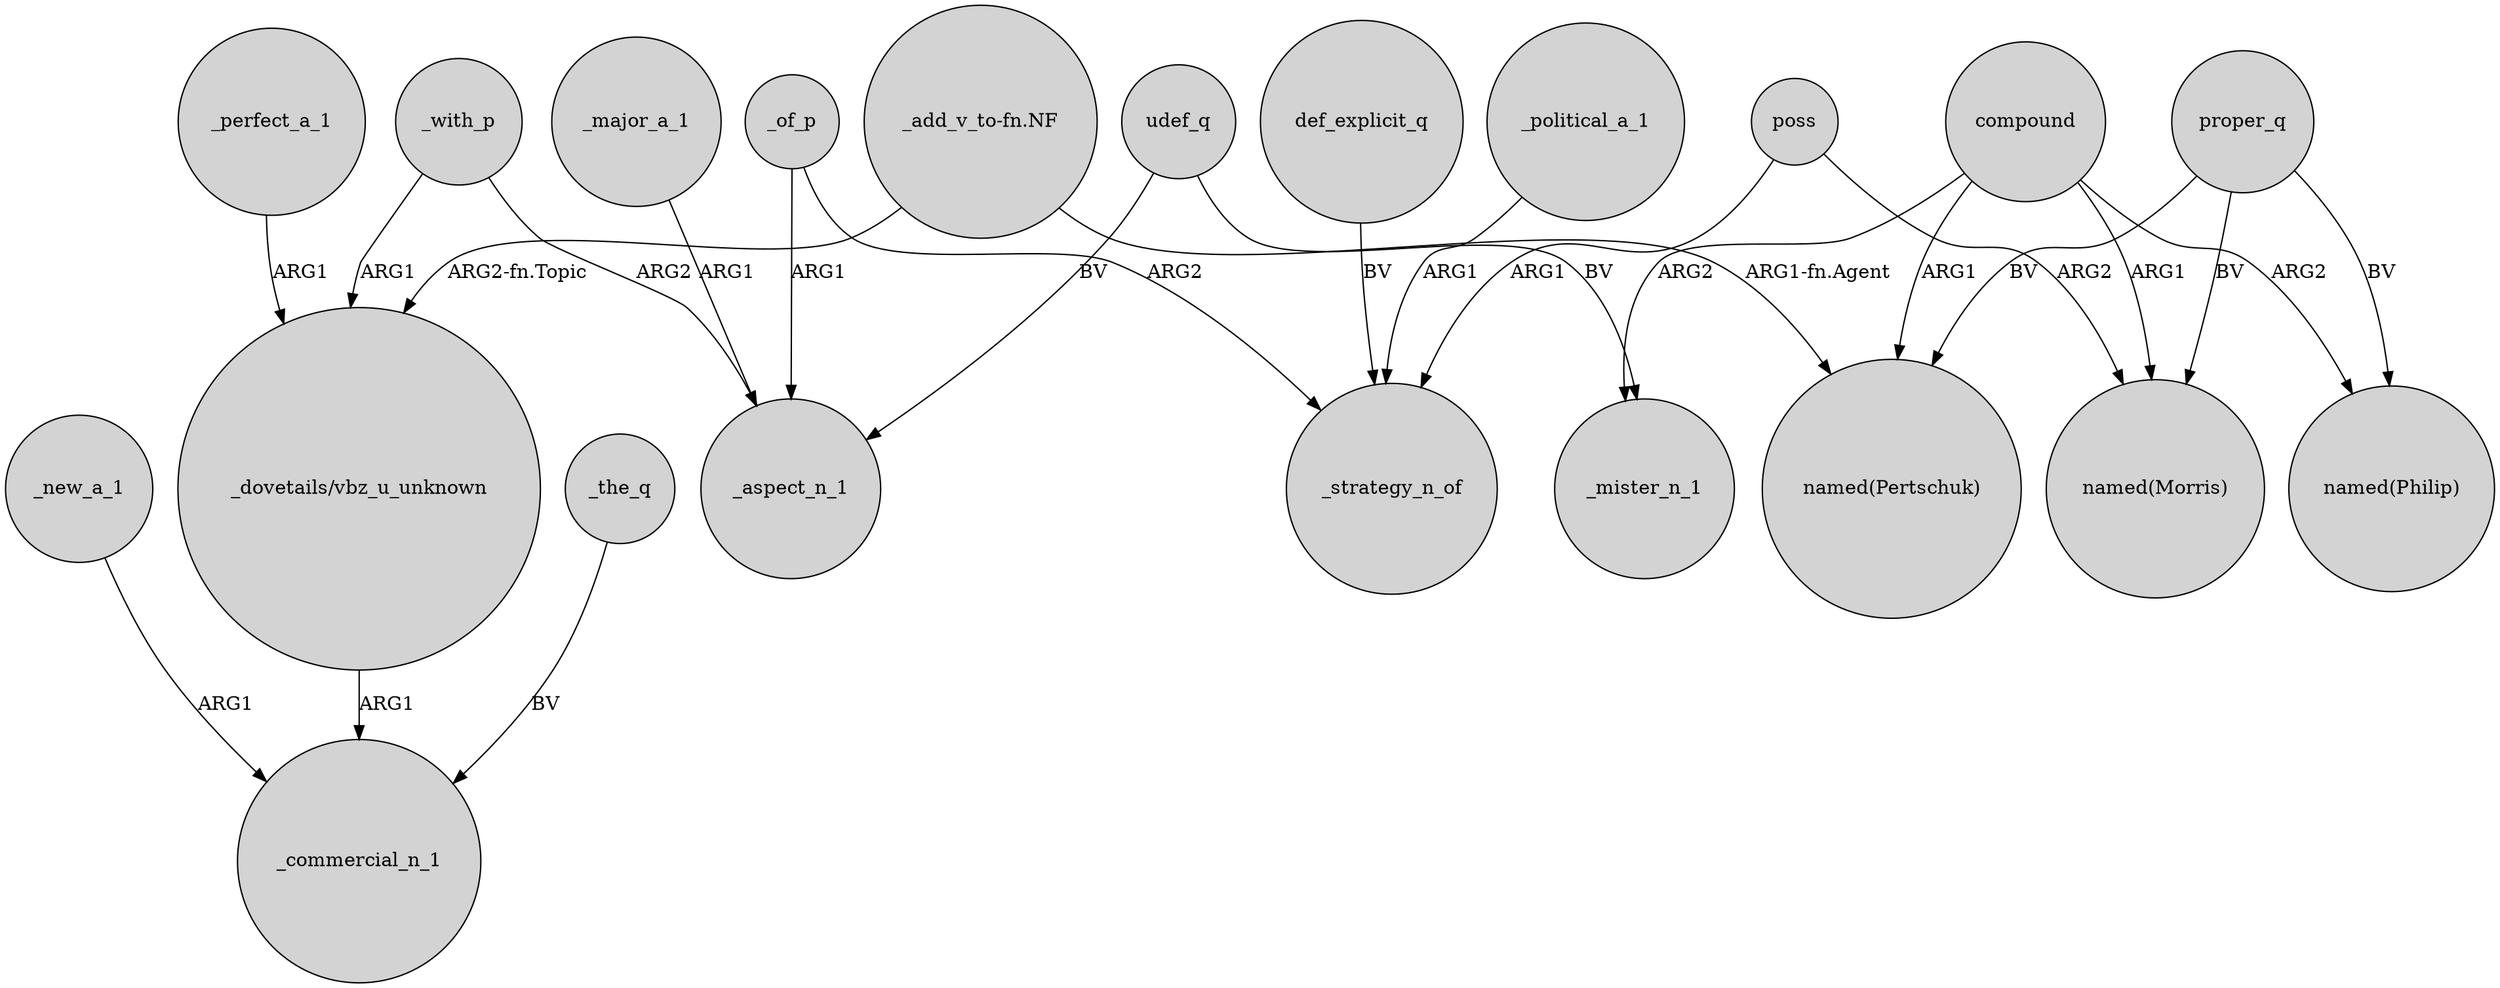 digraph {
	node [shape=circle style=filled]
	_new_a_1 -> _commercial_n_1 [label=ARG1]
	_of_p -> _strategy_n_of [label=ARG2]
	poss -> _strategy_n_of [label=ARG1]
	_major_a_1 -> _aspect_n_1 [label=ARG1]
	compound -> _mister_n_1 [label=ARG2]
	_with_p -> _aspect_n_1 [label=ARG2]
	_perfect_a_1 -> "_dovetails/vbz_u_unknown" [label=ARG1]
	udef_q -> _mister_n_1 [label=BV]
	proper_q -> "named(Pertschuk)" [label=BV]
	udef_q -> _aspect_n_1 [label=BV]
	compound -> "named(Philip)" [label=ARG2]
	_of_p -> _aspect_n_1 [label=ARG1]
	proper_q -> "named(Philip)" [label=BV]
	_with_p -> "_dovetails/vbz_u_unknown" [label=ARG1]
	compound -> "named(Morris)" [label=ARG1]
	proper_q -> "named(Morris)" [label=BV]
	_the_q -> _commercial_n_1 [label=BV]
	"_dovetails/vbz_u_unknown" -> _commercial_n_1 [label=ARG1]
	_political_a_1 -> _strategy_n_of [label=ARG1]
	compound -> "named(Pertschuk)" [label=ARG1]
	"_add_v_to-fn.NF" -> "_dovetails/vbz_u_unknown" [label="ARG2-fn.Topic"]
	poss -> "named(Morris)" [label=ARG2]
	def_explicit_q -> _strategy_n_of [label=BV]
	"_add_v_to-fn.NF" -> "named(Pertschuk)" [label="ARG1-fn.Agent"]
}
